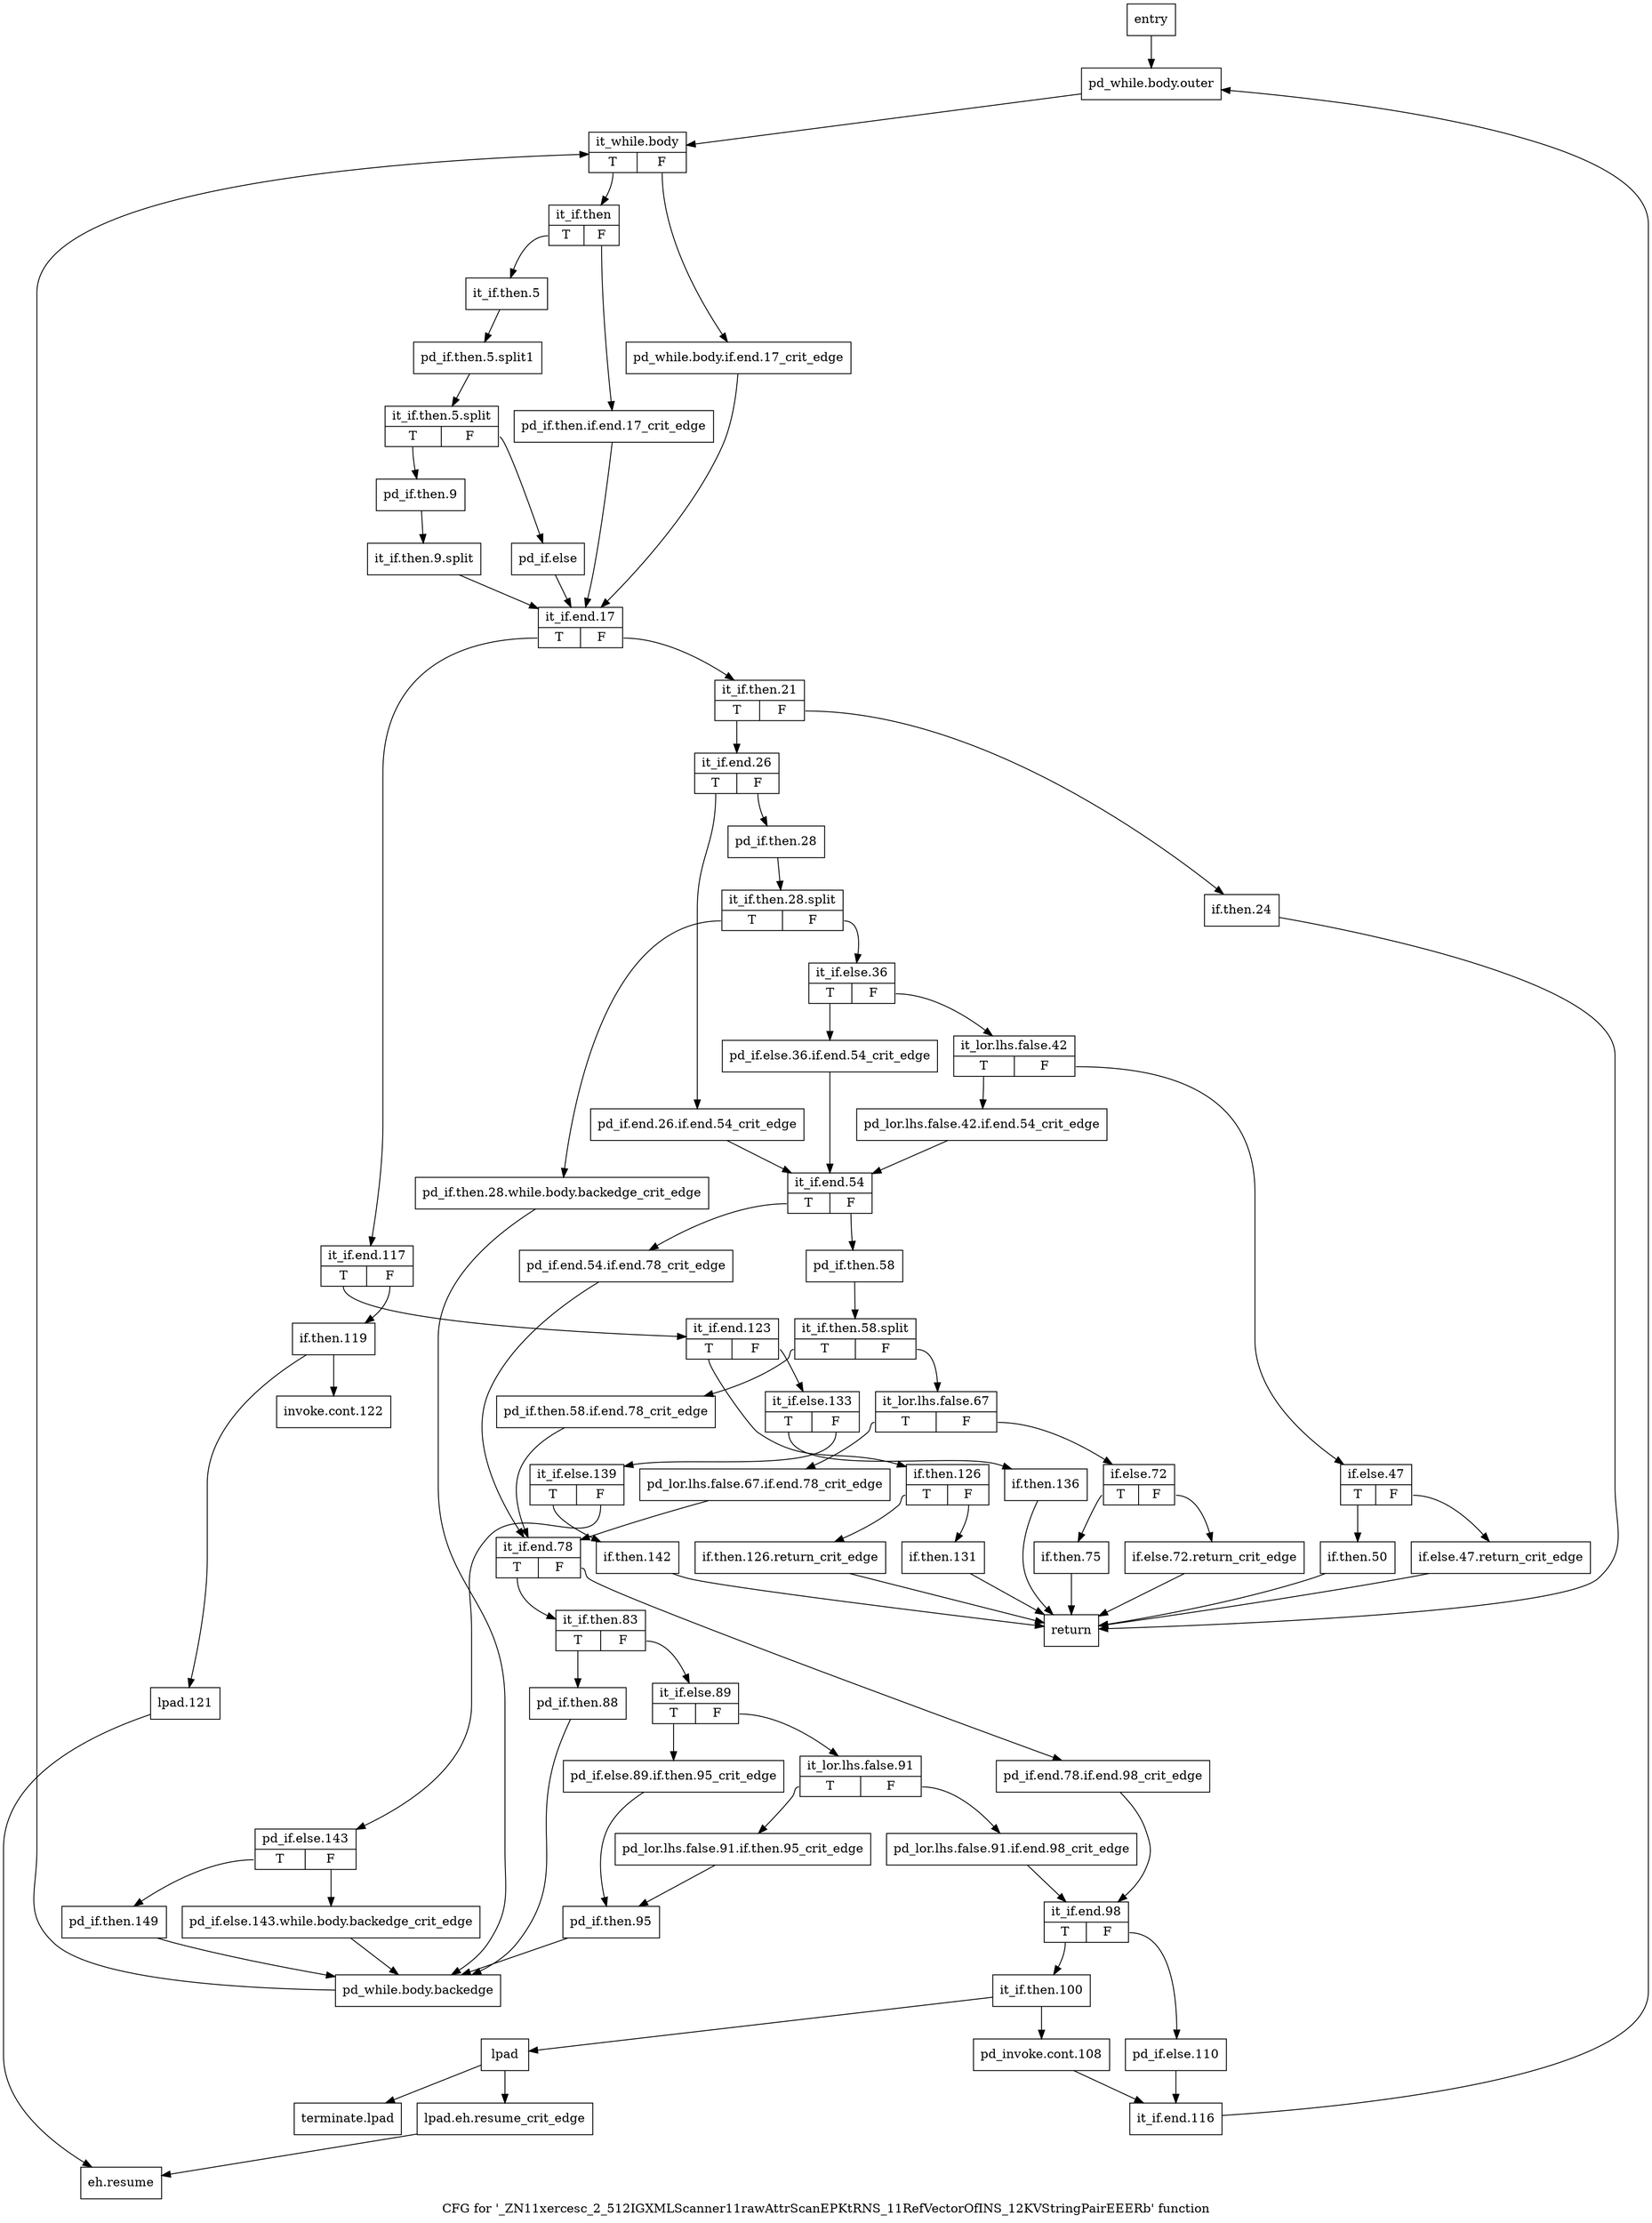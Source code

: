 digraph "CFG for '_ZN11xercesc_2_512IGXMLScanner11rawAttrScanEPKtRNS_11RefVectorOfINS_12KVStringPairEEERb' function" {
	label="CFG for '_ZN11xercesc_2_512IGXMLScanner11rawAttrScanEPKtRNS_11RefVectorOfINS_12KVStringPairEEERb' function";

	Node0x3805090 [shape=record,label="{entry}"];
	Node0x3805090 -> Node0x38050e0;
	Node0x38050e0 [shape=record,label="{pd_while.body.outer}"];
	Node0x38050e0 -> Node0x3805130;
	Node0x3805130 [shape=record,label="{it_while.body|{<s0>T|<s1>F}}"];
	Node0x3805130:s0 -> Node0x38051d0;
	Node0x3805130:s1 -> Node0x3805180;
	Node0x3805180 [shape=record,label="{pd_while.body.if.end.17_crit_edge}"];
	Node0x3805180 -> Node0x3792d80;
	Node0x38051d0 [shape=record,label="{it_if.then|{<s0>T|<s1>F}}"];
	Node0x38051d0:s0 -> Node0x3792c90;
	Node0x38051d0:s1 -> Node0x3805220;
	Node0x3805220 [shape=record,label="{pd_if.then.if.end.17_crit_edge}"];
	Node0x3805220 -> Node0x3792d80;
	Node0x3792c90 [shape=record,label="{it_if.then.5}"];
	Node0x3792c90 -> Node0xaa6dd30;
	Node0xaa6dd30 [shape=record,label="{pd_if.then.5.split1}"];
	Node0xaa6dd30 -> Node0xaa6df60;
	Node0xaa6df60 [shape=record,label="{it_if.then.5.split|{<s0>T|<s1>F}}"];
	Node0xaa6df60:s0 -> Node0x3792ce0;
	Node0xaa6df60:s1 -> Node0x3792d30;
	Node0x3792ce0 [shape=record,label="{pd_if.then.9}"];
	Node0x3792ce0 -> Node0xaa6dab0;
	Node0xaa6dab0 [shape=record,label="{it_if.then.9.split}"];
	Node0xaa6dab0 -> Node0x3792d80;
	Node0x3792d30 [shape=record,label="{pd_if.else}"];
	Node0x3792d30 -> Node0x3792d80;
	Node0x3792d80 [shape=record,label="{it_if.end.17|{<s0>T|<s1>F}}"];
	Node0x3792d80:s0 -> Node0x3809dd0;
	Node0x3792d80:s1 -> Node0x3792dd0;
	Node0x3792dd0 [shape=record,label="{it_if.then.21|{<s0>T|<s1>F}}"];
	Node0x3792dd0:s0 -> Node0x3792e70;
	Node0x3792dd0:s1 -> Node0x3792e20;
	Node0x3792e20 [shape=record,label="{if.then.24}"];
	Node0x3792e20 -> Node0x380a2d0;
	Node0x3792e70 [shape=record,label="{it_if.end.26|{<s0>T|<s1>F}}"];
	Node0x3792e70:s0 -> Node0x3792ec0;
	Node0x3792e70:s1 -> Node0x3792f10;
	Node0x3792ec0 [shape=record,label="{pd_if.end.26.if.end.54_crit_edge}"];
	Node0x3792ec0 -> Node0x38095b0;
	Node0x3792f10 [shape=record,label="{pd_if.then.28}"];
	Node0x3792f10 -> Node0xaa6d970;
	Node0xaa6d970 [shape=record,label="{it_if.then.28.split|{<s0>T|<s1>F}}"];
	Node0xaa6d970:s0 -> Node0x3792f60;
	Node0xaa6d970:s1 -> Node0x3792fb0;
	Node0x3792f60 [shape=record,label="{pd_if.then.28.while.body.backedge_crit_edge}"];
	Node0x3792f60 -> Node0x380a280;
	Node0x3792fb0 [shape=record,label="{it_if.else.36|{<s0>T|<s1>F}}"];
	Node0x3792fb0:s0 -> Node0x3793000;
	Node0x3792fb0:s1 -> Node0x3793050;
	Node0x3793000 [shape=record,label="{pd_if.else.36.if.end.54_crit_edge}"];
	Node0x3793000 -> Node0x38095b0;
	Node0x3793050 [shape=record,label="{it_lor.lhs.false.42|{<s0>T|<s1>F}}"];
	Node0x3793050:s0 -> Node0x37930a0;
	Node0x3793050:s1 -> Node0x37930f0;
	Node0x37930a0 [shape=record,label="{pd_lor.lhs.false.42.if.end.54_crit_edge}"];
	Node0x37930a0 -> Node0x38095b0;
	Node0x37930f0 [shape=record,label="{if.else.47|{<s0>T|<s1>F}}"];
	Node0x37930f0:s0 -> Node0x3793190;
	Node0x37930f0:s1 -> Node0x3793140;
	Node0x3793140 [shape=record,label="{if.else.47.return_crit_edge}"];
	Node0x3793140 -> Node0x380a2d0;
	Node0x3793190 [shape=record,label="{if.then.50}"];
	Node0x3793190 -> Node0x380a2d0;
	Node0x38095b0 [shape=record,label="{it_if.end.54|{<s0>T|<s1>F}}"];
	Node0x38095b0:s0 -> Node0x3809600;
	Node0x38095b0:s1 -> Node0x3809650;
	Node0x3809600 [shape=record,label="{pd_if.end.54.if.end.78_crit_edge}"];
	Node0x3809600 -> Node0x3809880;
	Node0x3809650 [shape=record,label="{pd_if.then.58}"];
	Node0x3809650 -> Node0xaa8cff0;
	Node0xaa8cff0 [shape=record,label="{it_if.then.58.split|{<s0>T|<s1>F}}"];
	Node0xaa8cff0:s0 -> Node0x38096a0;
	Node0xaa8cff0:s1 -> Node0x38096f0;
	Node0x38096a0 [shape=record,label="{pd_if.then.58.if.end.78_crit_edge}"];
	Node0x38096a0 -> Node0x3809880;
	Node0x38096f0 [shape=record,label="{it_lor.lhs.false.67|{<s0>T|<s1>F}}"];
	Node0x38096f0:s0 -> Node0x3809740;
	Node0x38096f0:s1 -> Node0x3809790;
	Node0x3809740 [shape=record,label="{pd_lor.lhs.false.67.if.end.78_crit_edge}"];
	Node0x3809740 -> Node0x3809880;
	Node0x3809790 [shape=record,label="{if.else.72|{<s0>T|<s1>F}}"];
	Node0x3809790:s0 -> Node0x3809830;
	Node0x3809790:s1 -> Node0x38097e0;
	Node0x38097e0 [shape=record,label="{if.else.72.return_crit_edge}"];
	Node0x38097e0 -> Node0x380a2d0;
	Node0x3809830 [shape=record,label="{if.then.75}"];
	Node0x3809830 -> Node0x380a2d0;
	Node0x3809880 [shape=record,label="{it_if.end.78|{<s0>T|<s1>F}}"];
	Node0x3809880:s0 -> Node0x3809920;
	Node0x3809880:s1 -> Node0x38098d0;
	Node0x38098d0 [shape=record,label="{pd_if.end.78.if.end.98_crit_edge}"];
	Node0x38098d0 -> Node0x3809ba0;
	Node0x3809920 [shape=record,label="{it_if.then.83|{<s0>T|<s1>F}}"];
	Node0x3809920:s0 -> Node0x3809970;
	Node0x3809920:s1 -> Node0x38099c0;
	Node0x3809970 [shape=record,label="{pd_if.then.88}"];
	Node0x3809970 -> Node0x380a280;
	Node0x38099c0 [shape=record,label="{it_if.else.89|{<s0>T|<s1>F}}"];
	Node0x38099c0:s0 -> Node0x3809a10;
	Node0x38099c0:s1 -> Node0x3809a60;
	Node0x3809a10 [shape=record,label="{pd_if.else.89.if.then.95_crit_edge}"];
	Node0x3809a10 -> Node0x3809b50;
	Node0x3809a60 [shape=record,label="{it_lor.lhs.false.91|{<s0>T|<s1>F}}"];
	Node0x3809a60:s0 -> Node0x3809b00;
	Node0x3809a60:s1 -> Node0x3809ab0;
	Node0x3809ab0 [shape=record,label="{pd_lor.lhs.false.91.if.end.98_crit_edge}"];
	Node0x3809ab0 -> Node0x3809ba0;
	Node0x3809b00 [shape=record,label="{pd_lor.lhs.false.91.if.then.95_crit_edge}"];
	Node0x3809b00 -> Node0x3809b50;
	Node0x3809b50 [shape=record,label="{pd_if.then.95}"];
	Node0x3809b50 -> Node0x380a280;
	Node0x3809ba0 [shape=record,label="{it_if.end.98|{<s0>T|<s1>F}}"];
	Node0x3809ba0:s0 -> Node0x3809bf0;
	Node0x3809ba0:s1 -> Node0x3809d30;
	Node0x3809bf0 [shape=record,label="{it_if.then.100}"];
	Node0x3809bf0 -> Node0x3809c40;
	Node0x3809bf0 -> Node0x3809c90;
	Node0x3809c40 [shape=record,label="{pd_invoke.cont.108}"];
	Node0x3809c40 -> Node0x3809d80;
	Node0x3809c90 [shape=record,label="{lpad}"];
	Node0x3809c90 -> Node0x3809ce0;
	Node0x3809c90 -> Node0x380a370;
	Node0x3809ce0 [shape=record,label="{lpad.eh.resume_crit_edge}"];
	Node0x3809ce0 -> Node0x380a320;
	Node0x3809d30 [shape=record,label="{pd_if.else.110}"];
	Node0x3809d30 -> Node0x3809d80;
	Node0x3809d80 [shape=record,label="{it_if.end.116}"];
	Node0x3809d80 -> Node0x38050e0;
	Node0x3809dd0 [shape=record,label="{it_if.end.117|{<s0>T|<s1>F}}"];
	Node0x3809dd0:s0 -> Node0x3809f10;
	Node0x3809dd0:s1 -> Node0x3809e20;
	Node0x3809e20 [shape=record,label="{if.then.119}"];
	Node0x3809e20 -> Node0x3809e70;
	Node0x3809e20 -> Node0x3809ec0;
	Node0x3809e70 [shape=record,label="{invoke.cont.122}"];
	Node0x3809ec0 [shape=record,label="{lpad.121}"];
	Node0x3809ec0 -> Node0x380a320;
	Node0x3809f10 [shape=record,label="{it_if.end.123|{<s0>T|<s1>F}}"];
	Node0x3809f10:s0 -> Node0x3809f60;
	Node0x3809f10:s1 -> Node0x380a050;
	Node0x3809f60 [shape=record,label="{if.then.126|{<s0>T|<s1>F}}"];
	Node0x3809f60:s0 -> Node0x3809fb0;
	Node0x3809f60:s1 -> Node0x380a000;
	Node0x3809fb0 [shape=record,label="{if.then.126.return_crit_edge}"];
	Node0x3809fb0 -> Node0x380a2d0;
	Node0x380a000 [shape=record,label="{if.then.131}"];
	Node0x380a000 -> Node0x380a2d0;
	Node0x380a050 [shape=record,label="{it_if.else.133|{<s0>T|<s1>F}}"];
	Node0x380a050:s0 -> Node0x380a0a0;
	Node0x380a050:s1 -> Node0x380a0f0;
	Node0x380a0a0 [shape=record,label="{if.then.136}"];
	Node0x380a0a0 -> Node0x380a2d0;
	Node0x380a0f0 [shape=record,label="{it_if.else.139|{<s0>T|<s1>F}}"];
	Node0x380a0f0:s0 -> Node0x380a140;
	Node0x380a0f0:s1 -> Node0x380a190;
	Node0x380a140 [shape=record,label="{if.then.142}"];
	Node0x380a140 -> Node0x380a2d0;
	Node0x380a190 [shape=record,label="{pd_if.else.143|{<s0>T|<s1>F}}"];
	Node0x380a190:s0 -> Node0x380a230;
	Node0x380a190:s1 -> Node0x380a1e0;
	Node0x380a1e0 [shape=record,label="{pd_if.else.143.while.body.backedge_crit_edge}"];
	Node0x380a1e0 -> Node0x380a280;
	Node0x380a230 [shape=record,label="{pd_if.then.149}"];
	Node0x380a230 -> Node0x380a280;
	Node0x380a280 [shape=record,label="{pd_while.body.backedge}"];
	Node0x380a280 -> Node0x3805130;
	Node0x380a2d0 [shape=record,label="{return}"];
	Node0x380a320 [shape=record,label="{eh.resume}"];
	Node0x380a370 [shape=record,label="{terminate.lpad}"];
}
